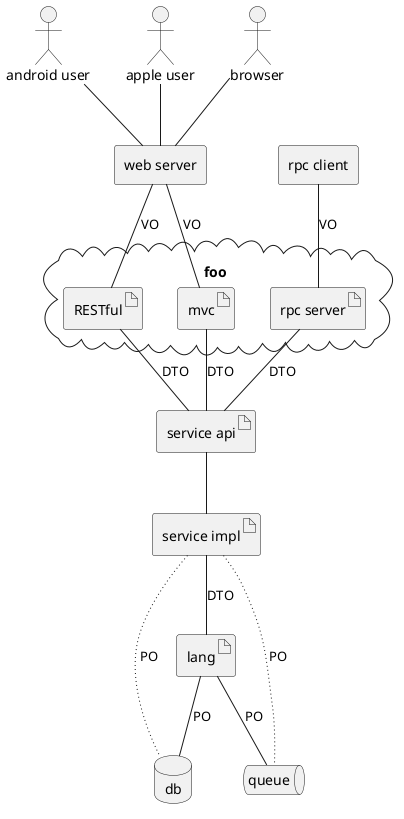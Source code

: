 @startuml
actor android [
    android user
]
actor apple [
    apple user
]
actor browser
agent server [
    web server
]
agent rpc_client [
    rpc client
]
database db
queue queue
cloud foo  {
    artifact rpc_server [
        rpc server
    ]
    artifact RESTful
    artifact mvc
}
artifact service_api [
     service api
]
artifact service_impl [
    service impl
]
artifact lang
android -- server
apple -- server
browser -- server
server -- mvc : VO
rpc_client -- rpc_server : VO
server -- RESTful : VO
rpc_server -- service_api : DTO
RESTful -- service_api : DTO
mvc -- service_api : DTO
service_api -- service_impl
service_impl -- lang : DTO
lang -- db : PO
service_impl ~~ db : PO
lang -- queue : PO
service_impl ~~ queue : PO
@enduml